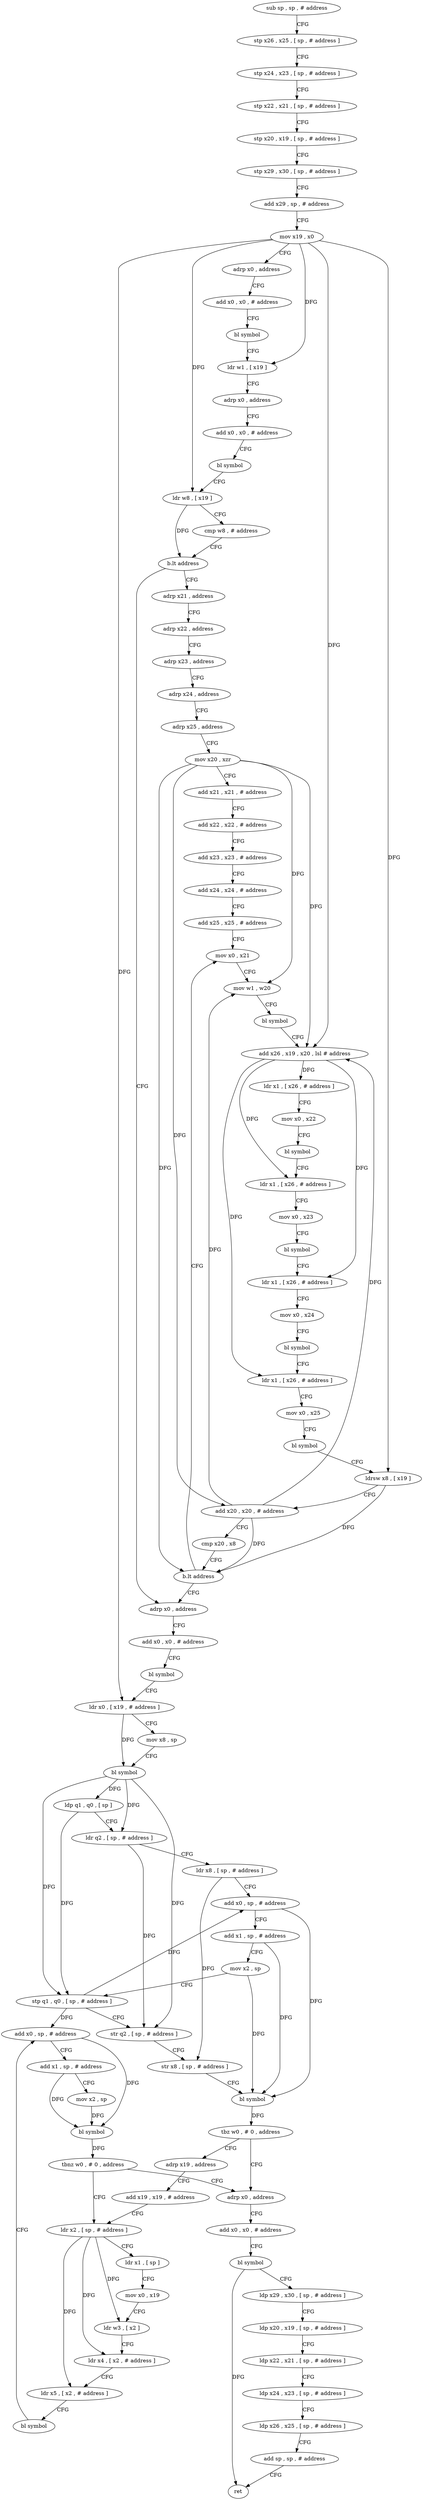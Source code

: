 digraph "func" {
"72668" [label = "sub sp , sp , # address" ]
"72672" [label = "stp x26 , x25 , [ sp , # address ]" ]
"72676" [label = "stp x24 , x23 , [ sp , # address ]" ]
"72680" [label = "stp x22 , x21 , [ sp , # address ]" ]
"72684" [label = "stp x20 , x19 , [ sp , # address ]" ]
"72688" [label = "stp x29 , x30 , [ sp , # address ]" ]
"72692" [label = "add x29 , sp , # address" ]
"72696" [label = "mov x19 , x0" ]
"72700" [label = "adrp x0 , address" ]
"72704" [label = "add x0 , x0 , # address" ]
"72708" [label = "bl symbol" ]
"72712" [label = "ldr w1 , [ x19 ]" ]
"72716" [label = "adrp x0 , address" ]
"72720" [label = "add x0 , x0 , # address" ]
"72724" [label = "bl symbol" ]
"72728" [label = "ldr w8 , [ x19 ]" ]
"72732" [label = "cmp w8 , # address" ]
"72736" [label = "b.lt address" ]
"72864" [label = "adrp x0 , address" ]
"72740" [label = "adrp x21 , address" ]
"72868" [label = "add x0 , x0 , # address" ]
"72872" [label = "bl symbol" ]
"72876" [label = "ldr x0 , [ x19 , # address ]" ]
"72880" [label = "mov x8 , sp" ]
"72884" [label = "bl symbol" ]
"72888" [label = "ldp q1 , q0 , [ sp ]" ]
"72892" [label = "ldr q2 , [ sp , # address ]" ]
"72896" [label = "ldr x8 , [ sp , # address ]" ]
"72900" [label = "add x0 , sp , # address" ]
"72904" [label = "add x1 , sp , # address" ]
"72908" [label = "mov x2 , sp" ]
"72912" [label = "stp q1 , q0 , [ sp , # address ]" ]
"72916" [label = "str q2 , [ sp , # address ]" ]
"72920" [label = "str x8 , [ sp , # address ]" ]
"72924" [label = "bl symbol" ]
"72928" [label = "tbz w0 , # 0 , address" ]
"72988" [label = "adrp x0 , address" ]
"72932" [label = "adrp x19 , address" ]
"72744" [label = "adrp x22 , address" ]
"72748" [label = "adrp x23 , address" ]
"72752" [label = "adrp x24 , address" ]
"72756" [label = "adrp x25 , address" ]
"72760" [label = "mov x20 , xzr" ]
"72764" [label = "add x21 , x21 , # address" ]
"72768" [label = "add x22 , x22 , # address" ]
"72772" [label = "add x23 , x23 , # address" ]
"72776" [label = "add x24 , x24 , # address" ]
"72780" [label = "add x25 , x25 , # address" ]
"72784" [label = "mov x0 , x21" ]
"72992" [label = "add x0 , x0 , # address" ]
"72996" [label = "bl symbol" ]
"73000" [label = "ldp x29 , x30 , [ sp , # address ]" ]
"73004" [label = "ldp x20 , x19 , [ sp , # address ]" ]
"73008" [label = "ldp x22 , x21 , [ sp , # address ]" ]
"73012" [label = "ldp x24 , x23 , [ sp , # address ]" ]
"73016" [label = "ldp x26 , x25 , [ sp , # address ]" ]
"73020" [label = "add sp , sp , # address" ]
"73024" [label = "ret" ]
"72936" [label = "add x19 , x19 , # address" ]
"72940" [label = "ldr x2 , [ sp , # address ]" ]
"72788" [label = "mov w1 , w20" ]
"72792" [label = "bl symbol" ]
"72796" [label = "add x26 , x19 , x20 , lsl # address" ]
"72800" [label = "ldr x1 , [ x26 , # address ]" ]
"72804" [label = "mov x0 , x22" ]
"72808" [label = "bl symbol" ]
"72812" [label = "ldr x1 , [ x26 , # address ]" ]
"72816" [label = "mov x0 , x23" ]
"72820" [label = "bl symbol" ]
"72824" [label = "ldr x1 , [ x26 , # address ]" ]
"72828" [label = "mov x0 , x24" ]
"72832" [label = "bl symbol" ]
"72836" [label = "ldr x1 , [ x26 , # address ]" ]
"72840" [label = "mov x0 , x25" ]
"72844" [label = "bl symbol" ]
"72848" [label = "ldrsw x8 , [ x19 ]" ]
"72852" [label = "add x20 , x20 , # address" ]
"72856" [label = "cmp x20 , x8" ]
"72860" [label = "b.lt address" ]
"72944" [label = "ldr x1 , [ sp ]" ]
"72948" [label = "mov x0 , x19" ]
"72952" [label = "ldr w3 , [ x2 ]" ]
"72956" [label = "ldr x4 , [ x2 , # address ]" ]
"72960" [label = "ldr x5 , [ x2 , # address ]" ]
"72964" [label = "bl symbol" ]
"72968" [label = "add x0 , sp , # address" ]
"72972" [label = "add x1 , sp , # address" ]
"72976" [label = "mov x2 , sp" ]
"72980" [label = "bl symbol" ]
"72984" [label = "tbnz w0 , # 0 , address" ]
"72668" -> "72672" [ label = "CFG" ]
"72672" -> "72676" [ label = "CFG" ]
"72676" -> "72680" [ label = "CFG" ]
"72680" -> "72684" [ label = "CFG" ]
"72684" -> "72688" [ label = "CFG" ]
"72688" -> "72692" [ label = "CFG" ]
"72692" -> "72696" [ label = "CFG" ]
"72696" -> "72700" [ label = "CFG" ]
"72696" -> "72712" [ label = "DFG" ]
"72696" -> "72728" [ label = "DFG" ]
"72696" -> "72876" [ label = "DFG" ]
"72696" -> "72796" [ label = "DFG" ]
"72696" -> "72848" [ label = "DFG" ]
"72700" -> "72704" [ label = "CFG" ]
"72704" -> "72708" [ label = "CFG" ]
"72708" -> "72712" [ label = "CFG" ]
"72712" -> "72716" [ label = "CFG" ]
"72716" -> "72720" [ label = "CFG" ]
"72720" -> "72724" [ label = "CFG" ]
"72724" -> "72728" [ label = "CFG" ]
"72728" -> "72732" [ label = "CFG" ]
"72728" -> "72736" [ label = "DFG" ]
"72732" -> "72736" [ label = "CFG" ]
"72736" -> "72864" [ label = "CFG" ]
"72736" -> "72740" [ label = "CFG" ]
"72864" -> "72868" [ label = "CFG" ]
"72740" -> "72744" [ label = "CFG" ]
"72868" -> "72872" [ label = "CFG" ]
"72872" -> "72876" [ label = "CFG" ]
"72876" -> "72880" [ label = "CFG" ]
"72876" -> "72884" [ label = "DFG" ]
"72880" -> "72884" [ label = "CFG" ]
"72884" -> "72888" [ label = "DFG" ]
"72884" -> "72912" [ label = "DFG" ]
"72884" -> "72892" [ label = "DFG" ]
"72884" -> "72916" [ label = "DFG" ]
"72888" -> "72892" [ label = "CFG" ]
"72888" -> "72912" [ label = "DFG" ]
"72892" -> "72896" [ label = "CFG" ]
"72892" -> "72916" [ label = "DFG" ]
"72896" -> "72900" [ label = "CFG" ]
"72896" -> "72920" [ label = "DFG" ]
"72900" -> "72904" [ label = "CFG" ]
"72900" -> "72924" [ label = "DFG" ]
"72904" -> "72908" [ label = "CFG" ]
"72904" -> "72924" [ label = "DFG" ]
"72908" -> "72912" [ label = "CFG" ]
"72908" -> "72924" [ label = "DFG" ]
"72912" -> "72916" [ label = "CFG" ]
"72912" -> "72900" [ label = "DFG" ]
"72912" -> "72968" [ label = "DFG" ]
"72916" -> "72920" [ label = "CFG" ]
"72920" -> "72924" [ label = "CFG" ]
"72924" -> "72928" [ label = "DFG" ]
"72928" -> "72988" [ label = "CFG" ]
"72928" -> "72932" [ label = "CFG" ]
"72988" -> "72992" [ label = "CFG" ]
"72932" -> "72936" [ label = "CFG" ]
"72744" -> "72748" [ label = "CFG" ]
"72748" -> "72752" [ label = "CFG" ]
"72752" -> "72756" [ label = "CFG" ]
"72756" -> "72760" [ label = "CFG" ]
"72760" -> "72764" [ label = "CFG" ]
"72760" -> "72788" [ label = "DFG" ]
"72760" -> "72796" [ label = "DFG" ]
"72760" -> "72852" [ label = "DFG" ]
"72760" -> "72860" [ label = "DFG" ]
"72764" -> "72768" [ label = "CFG" ]
"72768" -> "72772" [ label = "CFG" ]
"72772" -> "72776" [ label = "CFG" ]
"72776" -> "72780" [ label = "CFG" ]
"72780" -> "72784" [ label = "CFG" ]
"72784" -> "72788" [ label = "CFG" ]
"72992" -> "72996" [ label = "CFG" ]
"72996" -> "73000" [ label = "CFG" ]
"72996" -> "73024" [ label = "DFG" ]
"73000" -> "73004" [ label = "CFG" ]
"73004" -> "73008" [ label = "CFG" ]
"73008" -> "73012" [ label = "CFG" ]
"73012" -> "73016" [ label = "CFG" ]
"73016" -> "73020" [ label = "CFG" ]
"73020" -> "73024" [ label = "CFG" ]
"72936" -> "72940" [ label = "CFG" ]
"72940" -> "72944" [ label = "CFG" ]
"72940" -> "72952" [ label = "DFG" ]
"72940" -> "72956" [ label = "DFG" ]
"72940" -> "72960" [ label = "DFG" ]
"72788" -> "72792" [ label = "CFG" ]
"72792" -> "72796" [ label = "CFG" ]
"72796" -> "72800" [ label = "DFG" ]
"72796" -> "72812" [ label = "DFG" ]
"72796" -> "72824" [ label = "DFG" ]
"72796" -> "72836" [ label = "DFG" ]
"72800" -> "72804" [ label = "CFG" ]
"72804" -> "72808" [ label = "CFG" ]
"72808" -> "72812" [ label = "CFG" ]
"72812" -> "72816" [ label = "CFG" ]
"72816" -> "72820" [ label = "CFG" ]
"72820" -> "72824" [ label = "CFG" ]
"72824" -> "72828" [ label = "CFG" ]
"72828" -> "72832" [ label = "CFG" ]
"72832" -> "72836" [ label = "CFG" ]
"72836" -> "72840" [ label = "CFG" ]
"72840" -> "72844" [ label = "CFG" ]
"72844" -> "72848" [ label = "CFG" ]
"72848" -> "72852" [ label = "CFG" ]
"72848" -> "72860" [ label = "DFG" ]
"72852" -> "72856" [ label = "CFG" ]
"72852" -> "72788" [ label = "DFG" ]
"72852" -> "72796" [ label = "DFG" ]
"72852" -> "72860" [ label = "DFG" ]
"72856" -> "72860" [ label = "CFG" ]
"72860" -> "72784" [ label = "CFG" ]
"72860" -> "72864" [ label = "CFG" ]
"72944" -> "72948" [ label = "CFG" ]
"72948" -> "72952" [ label = "CFG" ]
"72952" -> "72956" [ label = "CFG" ]
"72956" -> "72960" [ label = "CFG" ]
"72960" -> "72964" [ label = "CFG" ]
"72964" -> "72968" [ label = "CFG" ]
"72968" -> "72972" [ label = "CFG" ]
"72968" -> "72980" [ label = "DFG" ]
"72972" -> "72976" [ label = "CFG" ]
"72972" -> "72980" [ label = "DFG" ]
"72976" -> "72980" [ label = "DFG" ]
"72980" -> "72984" [ label = "DFG" ]
"72984" -> "72940" [ label = "CFG" ]
"72984" -> "72988" [ label = "CFG" ]
}
